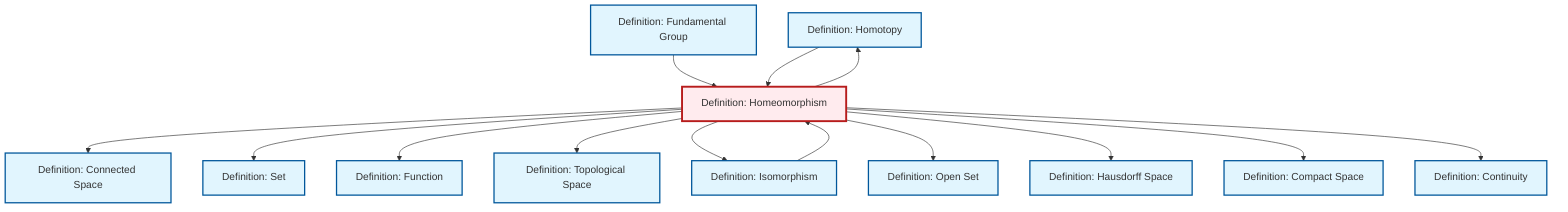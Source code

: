 graph TD
    classDef definition fill:#e1f5fe,stroke:#01579b,stroke-width:2px
    classDef theorem fill:#f3e5f5,stroke:#4a148c,stroke-width:2px
    classDef axiom fill:#fff3e0,stroke:#e65100,stroke-width:2px
    classDef example fill:#e8f5e9,stroke:#1b5e20,stroke-width:2px
    classDef current fill:#ffebee,stroke:#b71c1c,stroke-width:3px
    def-open-set["Definition: Open Set"]:::definition
    def-connected["Definition: Connected Space"]:::definition
    def-hausdorff["Definition: Hausdorff Space"]:::definition
    def-continuity["Definition: Continuity"]:::definition
    def-homotopy["Definition: Homotopy"]:::definition
    def-compact["Definition: Compact Space"]:::definition
    def-isomorphism["Definition: Isomorphism"]:::definition
    def-homeomorphism["Definition: Homeomorphism"]:::definition
    def-fundamental-group["Definition: Fundamental Group"]:::definition
    def-topological-space["Definition: Topological Space"]:::definition
    def-set["Definition: Set"]:::definition
    def-function["Definition: Function"]:::definition
    def-homeomorphism --> def-connected
    def-isomorphism --> def-homeomorphism
    def-homeomorphism --> def-set
    def-homeomorphism --> def-homotopy
    def-homeomorphism --> def-function
    def-homeomorphism --> def-topological-space
    def-homeomorphism --> def-isomorphism
    def-fundamental-group --> def-homeomorphism
    def-homeomorphism --> def-open-set
    def-homeomorphism --> def-hausdorff
    def-homotopy --> def-homeomorphism
    def-homeomorphism --> def-compact
    def-homeomorphism --> def-continuity
    class def-homeomorphism current